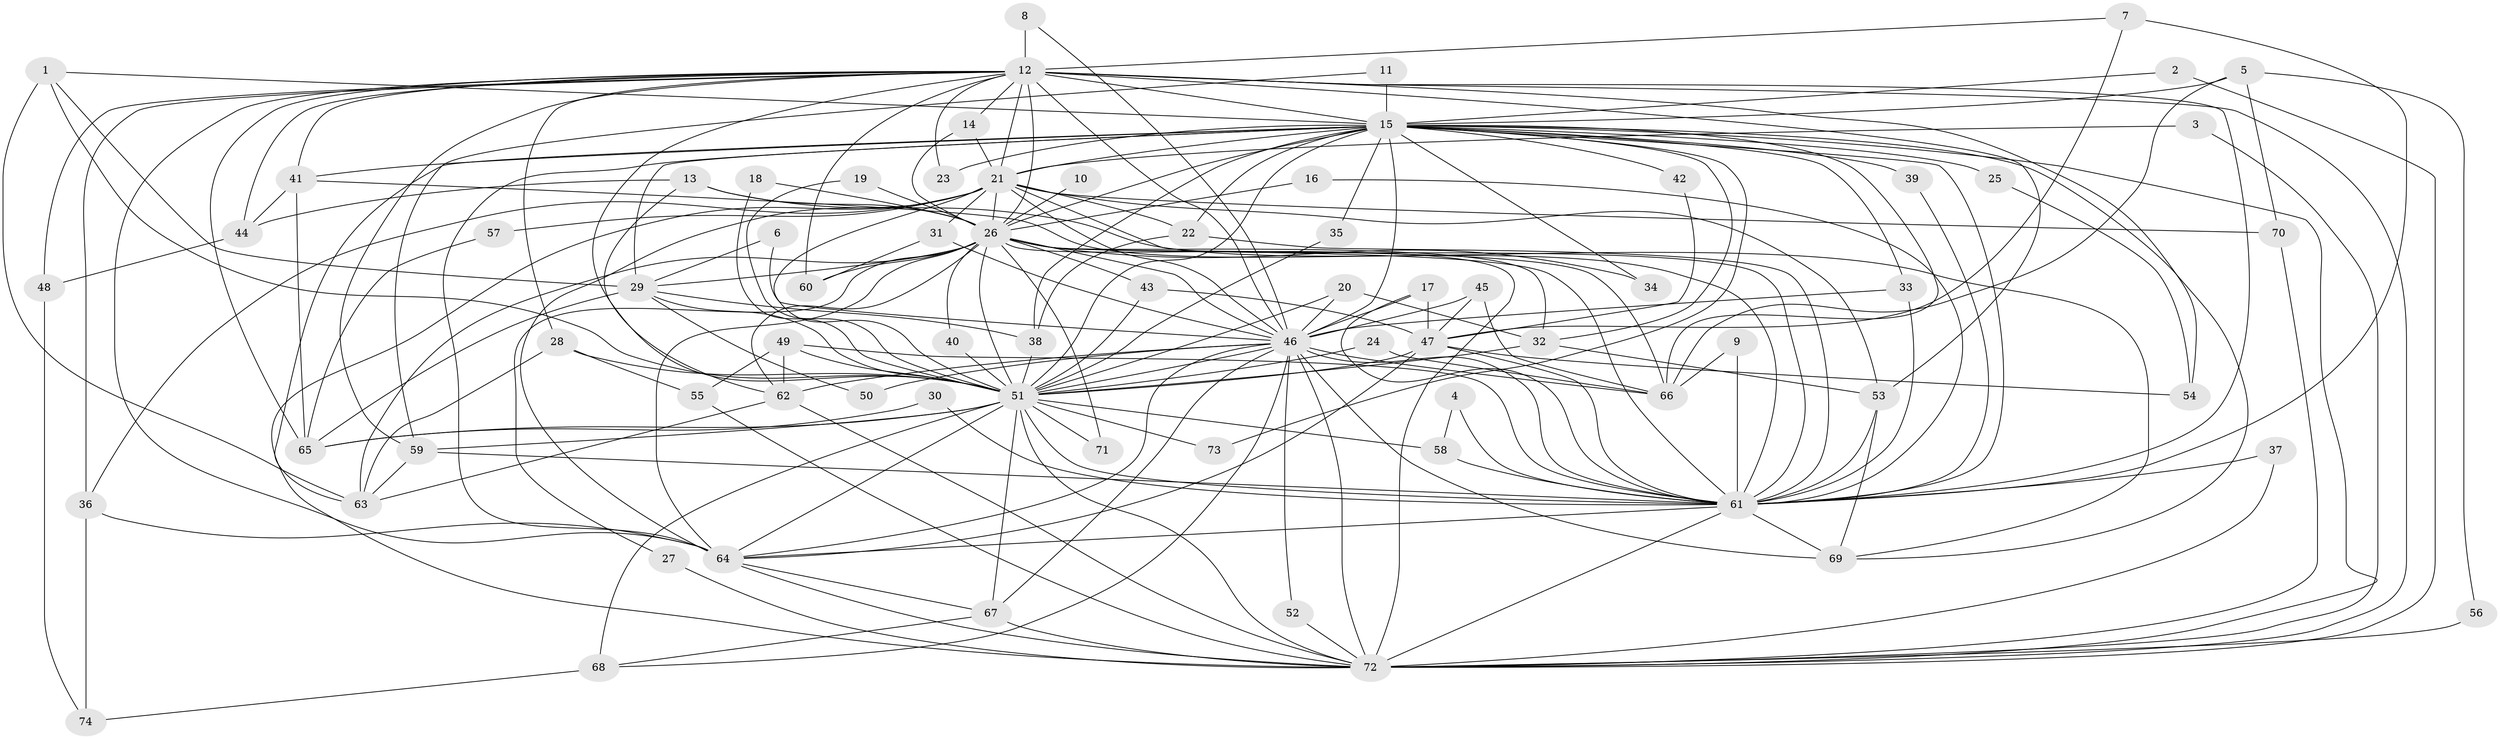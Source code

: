 // original degree distribution, {28: 0.013513513513513514, 29: 0.006756756756756757, 34: 0.006756756756756757, 33: 0.006756756756756757, 23: 0.006756756756756757, 30: 0.006756756756756757, 19: 0.006756756756756757, 16: 0.006756756756756757, 22: 0.006756756756756757, 5: 0.05405405405405406, 4: 0.07432432432432433, 8: 0.02027027027027027, 2: 0.5405405405405406, 3: 0.23648648648648649, 7: 0.006756756756756757}
// Generated by graph-tools (version 1.1) at 2025/01/03/09/25 03:01:17]
// undirected, 74 vertices, 204 edges
graph export_dot {
graph [start="1"]
  node [color=gray90,style=filled];
  1;
  2;
  3;
  4;
  5;
  6;
  7;
  8;
  9;
  10;
  11;
  12;
  13;
  14;
  15;
  16;
  17;
  18;
  19;
  20;
  21;
  22;
  23;
  24;
  25;
  26;
  27;
  28;
  29;
  30;
  31;
  32;
  33;
  34;
  35;
  36;
  37;
  38;
  39;
  40;
  41;
  42;
  43;
  44;
  45;
  46;
  47;
  48;
  49;
  50;
  51;
  52;
  53;
  54;
  55;
  56;
  57;
  58;
  59;
  60;
  61;
  62;
  63;
  64;
  65;
  66;
  67;
  68;
  69;
  70;
  71;
  72;
  73;
  74;
  1 -- 15 [weight=1.0];
  1 -- 29 [weight=1.0];
  1 -- 51 [weight=1.0];
  1 -- 63 [weight=1.0];
  2 -- 15 [weight=1.0];
  2 -- 72 [weight=1.0];
  3 -- 21 [weight=1.0];
  3 -- 72 [weight=1.0];
  4 -- 58 [weight=1.0];
  4 -- 61 [weight=1.0];
  5 -- 15 [weight=1.0];
  5 -- 56 [weight=1.0];
  5 -- 66 [weight=1.0];
  5 -- 70 [weight=1.0];
  6 -- 29 [weight=1.0];
  6 -- 46 [weight=1.0];
  7 -- 12 [weight=1.0];
  7 -- 47 [weight=1.0];
  7 -- 61 [weight=1.0];
  8 -- 12 [weight=2.0];
  8 -- 46 [weight=1.0];
  9 -- 61 [weight=1.0];
  9 -- 66 [weight=1.0];
  10 -- 26 [weight=1.0];
  11 -- 15 [weight=2.0];
  11 -- 59 [weight=1.0];
  12 -- 14 [weight=1.0];
  12 -- 15 [weight=2.0];
  12 -- 21 [weight=1.0];
  12 -- 23 [weight=1.0];
  12 -- 26 [weight=2.0];
  12 -- 28 [weight=1.0];
  12 -- 36 [weight=1.0];
  12 -- 41 [weight=1.0];
  12 -- 44 [weight=1.0];
  12 -- 46 [weight=1.0];
  12 -- 48 [weight=1.0];
  12 -- 51 [weight=1.0];
  12 -- 53 [weight=2.0];
  12 -- 54 [weight=1.0];
  12 -- 59 [weight=1.0];
  12 -- 60 [weight=1.0];
  12 -- 61 [weight=2.0];
  12 -- 64 [weight=1.0];
  12 -- 65 [weight=1.0];
  12 -- 72 [weight=1.0];
  13 -- 26 [weight=1.0];
  13 -- 44 [weight=1.0];
  13 -- 62 [weight=1.0];
  13 -- 69 [weight=1.0];
  14 -- 21 [weight=1.0];
  14 -- 26 [weight=1.0];
  15 -- 21 [weight=3.0];
  15 -- 22 [weight=1.0];
  15 -- 23 [weight=1.0];
  15 -- 25 [weight=2.0];
  15 -- 26 [weight=2.0];
  15 -- 29 [weight=1.0];
  15 -- 32 [weight=1.0];
  15 -- 33 [weight=1.0];
  15 -- 34 [weight=1.0];
  15 -- 35 [weight=1.0];
  15 -- 38 [weight=1.0];
  15 -- 39 [weight=2.0];
  15 -- 41 [weight=1.0];
  15 -- 42 [weight=2.0];
  15 -- 46 [weight=4.0];
  15 -- 51 [weight=2.0];
  15 -- 61 [weight=3.0];
  15 -- 63 [weight=1.0];
  15 -- 64 [weight=5.0];
  15 -- 66 [weight=2.0];
  15 -- 69 [weight=1.0];
  15 -- 72 [weight=2.0];
  15 -- 73 [weight=1.0];
  16 -- 26 [weight=1.0];
  16 -- 61 [weight=1.0];
  17 -- 46 [weight=1.0];
  17 -- 47 [weight=1.0];
  17 -- 61 [weight=1.0];
  18 -- 26 [weight=1.0];
  18 -- 51 [weight=1.0];
  19 -- 26 [weight=1.0];
  19 -- 51 [weight=1.0];
  20 -- 32 [weight=1.0];
  20 -- 46 [weight=1.0];
  20 -- 51 [weight=2.0];
  21 -- 22 [weight=1.0];
  21 -- 26 [weight=1.0];
  21 -- 31 [weight=2.0];
  21 -- 36 [weight=1.0];
  21 -- 46 [weight=1.0];
  21 -- 51 [weight=1.0];
  21 -- 53 [weight=1.0];
  21 -- 57 [weight=1.0];
  21 -- 61 [weight=1.0];
  21 -- 64 [weight=1.0];
  21 -- 70 [weight=1.0];
  21 -- 72 [weight=1.0];
  22 -- 38 [weight=1.0];
  22 -- 61 [weight=1.0];
  24 -- 51 [weight=1.0];
  24 -- 66 [weight=1.0];
  25 -- 54 [weight=1.0];
  26 -- 27 [weight=1.0];
  26 -- 29 [weight=1.0];
  26 -- 32 [weight=1.0];
  26 -- 34 [weight=1.0];
  26 -- 40 [weight=1.0];
  26 -- 43 [weight=1.0];
  26 -- 46 [weight=1.0];
  26 -- 51 [weight=1.0];
  26 -- 60 [weight=1.0];
  26 -- 61 [weight=1.0];
  26 -- 62 [weight=1.0];
  26 -- 63 [weight=1.0];
  26 -- 64 [weight=1.0];
  26 -- 66 [weight=1.0];
  26 -- 71 [weight=1.0];
  26 -- 72 [weight=1.0];
  27 -- 72 [weight=1.0];
  28 -- 51 [weight=1.0];
  28 -- 55 [weight=1.0];
  28 -- 63 [weight=1.0];
  29 -- 38 [weight=1.0];
  29 -- 50 [weight=1.0];
  29 -- 51 [weight=1.0];
  29 -- 65 [weight=1.0];
  30 -- 61 [weight=1.0];
  30 -- 65 [weight=1.0];
  31 -- 46 [weight=1.0];
  31 -- 60 [weight=1.0];
  32 -- 51 [weight=1.0];
  32 -- 53 [weight=1.0];
  33 -- 46 [weight=1.0];
  33 -- 61 [weight=1.0];
  35 -- 51 [weight=1.0];
  36 -- 64 [weight=1.0];
  36 -- 74 [weight=1.0];
  37 -- 61 [weight=1.0];
  37 -- 72 [weight=1.0];
  38 -- 51 [weight=1.0];
  39 -- 61 [weight=1.0];
  40 -- 51 [weight=1.0];
  41 -- 44 [weight=1.0];
  41 -- 61 [weight=1.0];
  41 -- 65 [weight=1.0];
  42 -- 47 [weight=1.0];
  43 -- 47 [weight=1.0];
  43 -- 51 [weight=1.0];
  44 -- 48 [weight=1.0];
  45 -- 46 [weight=1.0];
  45 -- 47 [weight=1.0];
  45 -- 66 [weight=1.0];
  46 -- 50 [weight=1.0];
  46 -- 51 [weight=1.0];
  46 -- 52 [weight=1.0];
  46 -- 61 [weight=2.0];
  46 -- 62 [weight=2.0];
  46 -- 64 [weight=1.0];
  46 -- 66 [weight=2.0];
  46 -- 67 [weight=1.0];
  46 -- 68 [weight=1.0];
  46 -- 69 [weight=2.0];
  46 -- 72 [weight=2.0];
  47 -- 51 [weight=1.0];
  47 -- 54 [weight=1.0];
  47 -- 61 [weight=1.0];
  47 -- 64 [weight=1.0];
  48 -- 74 [weight=1.0];
  49 -- 51 [weight=1.0];
  49 -- 55 [weight=1.0];
  49 -- 61 [weight=1.0];
  49 -- 62 [weight=1.0];
  51 -- 58 [weight=1.0];
  51 -- 59 [weight=1.0];
  51 -- 61 [weight=2.0];
  51 -- 64 [weight=1.0];
  51 -- 65 [weight=2.0];
  51 -- 67 [weight=1.0];
  51 -- 68 [weight=2.0];
  51 -- 71 [weight=1.0];
  51 -- 72 [weight=1.0];
  51 -- 73 [weight=1.0];
  52 -- 72 [weight=1.0];
  53 -- 61 [weight=1.0];
  53 -- 69 [weight=1.0];
  55 -- 72 [weight=1.0];
  56 -- 72 [weight=2.0];
  57 -- 65 [weight=1.0];
  58 -- 61 [weight=1.0];
  59 -- 61 [weight=1.0];
  59 -- 63 [weight=1.0];
  61 -- 64 [weight=2.0];
  61 -- 69 [weight=1.0];
  61 -- 72 [weight=1.0];
  62 -- 63 [weight=1.0];
  62 -- 72 [weight=1.0];
  64 -- 67 [weight=1.0];
  64 -- 72 [weight=2.0];
  67 -- 68 [weight=1.0];
  67 -- 72 [weight=1.0];
  68 -- 74 [weight=1.0];
  70 -- 72 [weight=1.0];
}
